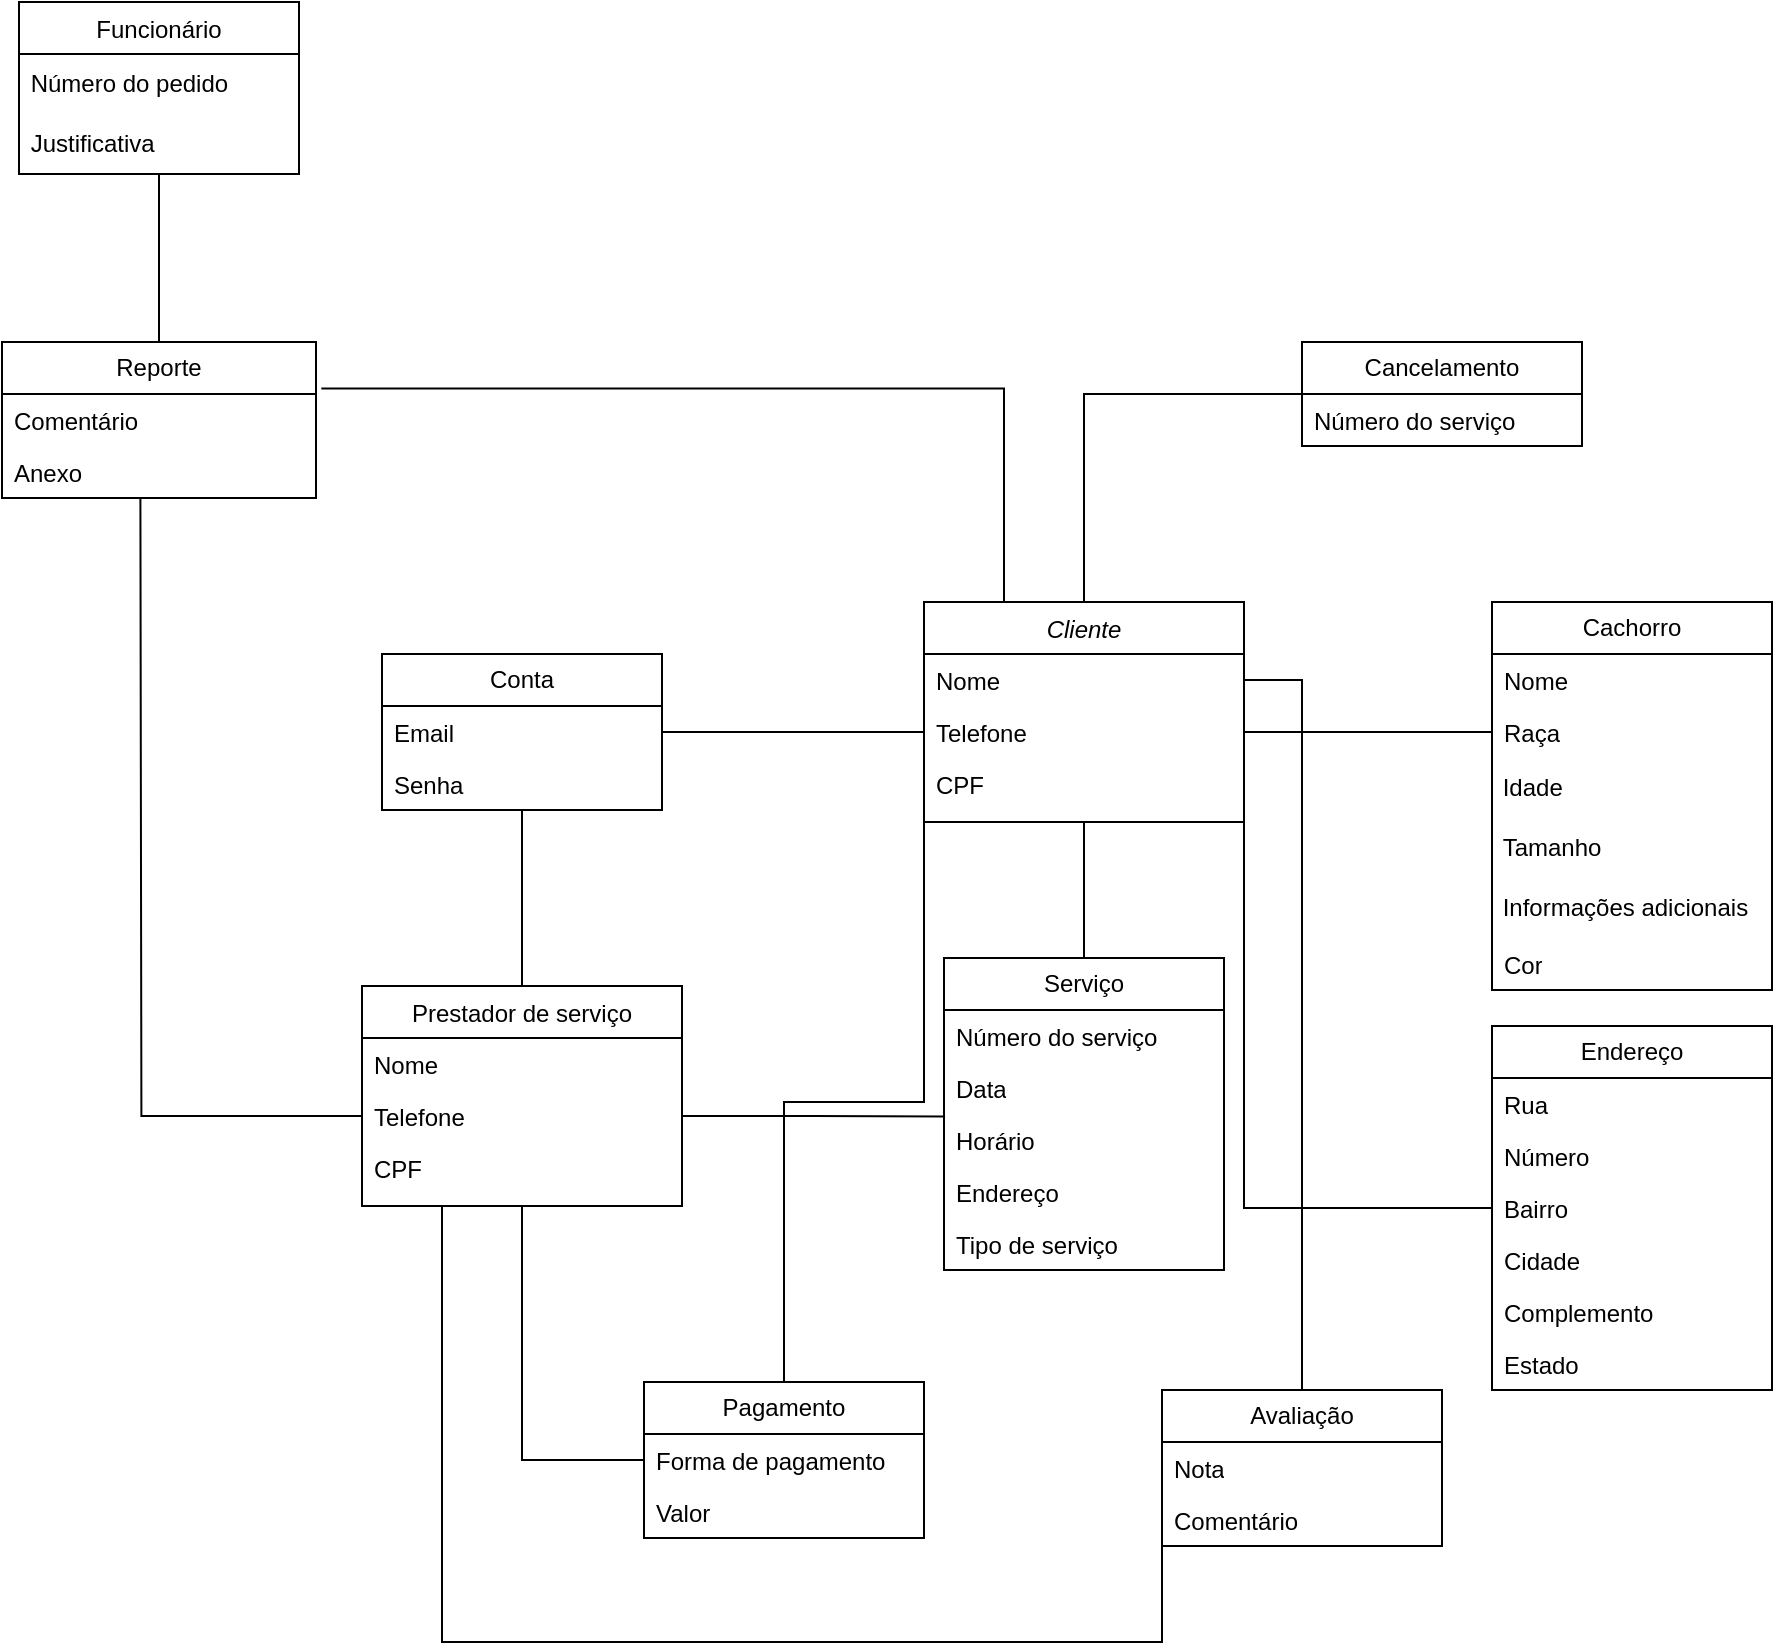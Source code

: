 <mxfile version="24.3.0" type="github">
  <diagram id="C5RBs43oDa-KdzZeNtuy" name="Page-1">
    <mxGraphModel dx="1500" dy="833" grid="1" gridSize="10" guides="1" tooltips="1" connect="1" arrows="1" fold="1" page="1" pageScale="1" pageWidth="1000" pageHeight="1000" math="0" shadow="0">
      <root>
        <mxCell id="WIyWlLk6GJQsqaUBKTNV-0" />
        <mxCell id="WIyWlLk6GJQsqaUBKTNV-1" parent="WIyWlLk6GJQsqaUBKTNV-0" />
        <mxCell id="B8XAivbCpf6IayKkzWBA-58" style="edgeStyle=orthogonalEdgeStyle;rounded=0;orthogonalLoop=1;jettySize=auto;html=1;exitX=0.5;exitY=1;exitDx=0;exitDy=0;entryX=0.5;entryY=0;entryDx=0;entryDy=0;endArrow=none;endFill=0;" edge="1" parent="WIyWlLk6GJQsqaUBKTNV-1" source="zkfFHV4jXpPFQw0GAbJ--0" target="B8XAivbCpf6IayKkzWBA-49">
          <mxGeometry relative="1" as="geometry" />
        </mxCell>
        <mxCell id="B8XAivbCpf6IayKkzWBA-60" style="edgeStyle=orthogonalEdgeStyle;rounded=0;orthogonalLoop=1;jettySize=auto;html=1;exitX=0.5;exitY=0;exitDx=0;exitDy=0;entryX=0;entryY=0.5;entryDx=0;entryDy=0;endArrow=none;endFill=0;" edge="1" parent="WIyWlLk6GJQsqaUBKTNV-1" source="zkfFHV4jXpPFQw0GAbJ--0" target="B8XAivbCpf6IayKkzWBA-24">
          <mxGeometry relative="1" as="geometry" />
        </mxCell>
        <mxCell id="B8XAivbCpf6IayKkzWBA-68" style="edgeStyle=orthogonalEdgeStyle;rounded=0;orthogonalLoop=1;jettySize=auto;html=1;exitX=1;exitY=1;exitDx=0;exitDy=0;entryX=0;entryY=0.5;entryDx=0;entryDy=0;endArrow=none;endFill=0;" edge="1" parent="WIyWlLk6GJQsqaUBKTNV-1" source="zkfFHV4jXpPFQw0GAbJ--0" target="B8XAivbCpf6IayKkzWBA-42">
          <mxGeometry relative="1" as="geometry" />
        </mxCell>
        <mxCell id="B8XAivbCpf6IayKkzWBA-70" style="edgeStyle=orthogonalEdgeStyle;rounded=0;orthogonalLoop=1;jettySize=auto;html=1;exitX=0;exitY=1;exitDx=0;exitDy=0;entryX=0.5;entryY=0;entryDx=0;entryDy=0;endArrow=none;endFill=0;" edge="1" parent="WIyWlLk6GJQsqaUBKTNV-1" source="zkfFHV4jXpPFQw0GAbJ--0" target="B8XAivbCpf6IayKkzWBA-32">
          <mxGeometry relative="1" as="geometry" />
        </mxCell>
        <mxCell id="zkfFHV4jXpPFQw0GAbJ--0" value="Cliente" style="swimlane;fontStyle=2;align=center;verticalAlign=top;childLayout=stackLayout;horizontal=1;startSize=26;horizontalStack=0;resizeParent=1;resizeLast=0;collapsible=1;marginBottom=0;rounded=0;shadow=0;strokeWidth=1;" parent="WIyWlLk6GJQsqaUBKTNV-1" vertex="1">
          <mxGeometry x="541" y="470" width="160" height="110" as="geometry">
            <mxRectangle x="230" y="140" width="160" height="26" as="alternateBounds" />
          </mxGeometry>
        </mxCell>
        <mxCell id="zkfFHV4jXpPFQw0GAbJ--1" value="Nome" style="text;align=left;verticalAlign=top;spacingLeft=4;spacingRight=4;overflow=hidden;rotatable=0;points=[[0,0.5],[1,0.5]];portConstraint=eastwest;" parent="zkfFHV4jXpPFQw0GAbJ--0" vertex="1">
          <mxGeometry y="26" width="160" height="26" as="geometry" />
        </mxCell>
        <mxCell id="zkfFHV4jXpPFQw0GAbJ--2" value="Telefone" style="text;align=left;verticalAlign=top;spacingLeft=4;spacingRight=4;overflow=hidden;rotatable=0;points=[[0,0.5],[1,0.5]];portConstraint=eastwest;rounded=0;shadow=0;html=0;" parent="zkfFHV4jXpPFQw0GAbJ--0" vertex="1">
          <mxGeometry y="52" width="160" height="26" as="geometry" />
        </mxCell>
        <mxCell id="B8XAivbCpf6IayKkzWBA-0" value="CPF" style="text;align=left;verticalAlign=top;spacingLeft=4;spacingRight=4;overflow=hidden;rotatable=0;points=[[0,0.5],[1,0.5]];portConstraint=eastwest;rounded=0;shadow=0;html=0;" vertex="1" parent="zkfFHV4jXpPFQw0GAbJ--0">
          <mxGeometry y="78" width="160" height="26" as="geometry" />
        </mxCell>
        <mxCell id="zkfFHV4jXpPFQw0GAbJ--13" value="Funcionário" style="swimlane;fontStyle=0;align=center;verticalAlign=top;childLayout=stackLayout;horizontal=1;startSize=26;horizontalStack=0;resizeParent=1;resizeLast=0;collapsible=1;marginBottom=0;rounded=0;shadow=0;strokeWidth=1;" parent="WIyWlLk6GJQsqaUBKTNV-1" vertex="1">
          <mxGeometry x="88.5" y="170" width="140" height="86" as="geometry">
            <mxRectangle x="340" y="380" width="170" height="26" as="alternateBounds" />
          </mxGeometry>
        </mxCell>
        <mxCell id="B8XAivbCpf6IayKkzWBA-36" value="&amp;nbsp;Número do pedido" style="text;html=1;align=left;verticalAlign=middle;resizable=0;points=[];autosize=1;strokeColor=none;fillColor=none;" vertex="1" parent="zkfFHV4jXpPFQw0GAbJ--13">
          <mxGeometry y="26" width="140" height="30" as="geometry" />
        </mxCell>
        <mxCell id="B8XAivbCpf6IayKkzWBA-37" value="&amp;nbsp;Justificativa" style="text;html=1;align=left;verticalAlign=middle;whiteSpace=wrap;rounded=0;" vertex="1" parent="zkfFHV4jXpPFQw0GAbJ--13">
          <mxGeometry y="56" width="140" height="30" as="geometry" />
        </mxCell>
        <mxCell id="B8XAivbCpf6IayKkzWBA-55" style="edgeStyle=orthogonalEdgeStyle;rounded=0;orthogonalLoop=1;jettySize=auto;html=1;exitX=0.5;exitY=0;exitDx=0;exitDy=0;endArrow=none;endFill=0;" edge="1" parent="WIyWlLk6GJQsqaUBKTNV-1" source="zkfFHV4jXpPFQw0GAbJ--17">
          <mxGeometry relative="1" as="geometry">
            <mxPoint x="340" y="574" as="targetPoint" />
          </mxGeometry>
        </mxCell>
        <mxCell id="zkfFHV4jXpPFQw0GAbJ--17" value="Prestador de serviço" style="swimlane;fontStyle=0;align=center;verticalAlign=top;childLayout=stackLayout;horizontal=1;startSize=26;horizontalStack=0;resizeParent=1;resizeLast=0;collapsible=1;marginBottom=0;rounded=0;shadow=0;strokeWidth=1;" parent="WIyWlLk6GJQsqaUBKTNV-1" vertex="1">
          <mxGeometry x="260" y="662" width="160" height="110" as="geometry">
            <mxRectangle x="550" y="140" width="160" height="26" as="alternateBounds" />
          </mxGeometry>
        </mxCell>
        <mxCell id="B8XAivbCpf6IayKkzWBA-3" value="Nome" style="text;align=left;verticalAlign=top;spacingLeft=4;spacingRight=4;overflow=hidden;rotatable=0;points=[[0,0.5],[1,0.5]];portConstraint=eastwest;" vertex="1" parent="zkfFHV4jXpPFQw0GAbJ--17">
          <mxGeometry y="26" width="160" height="26" as="geometry" />
        </mxCell>
        <mxCell id="B8XAivbCpf6IayKkzWBA-62" style="edgeStyle=orthogonalEdgeStyle;rounded=0;orthogonalLoop=1;jettySize=auto;html=1;exitX=0;exitY=0.5;exitDx=0;exitDy=0;endArrow=none;endFill=0;" edge="1" parent="zkfFHV4jXpPFQw0GAbJ--17" source="B8XAivbCpf6IayKkzWBA-4">
          <mxGeometry relative="1" as="geometry">
            <mxPoint x="-110.8" y="-244.4" as="targetPoint" />
          </mxGeometry>
        </mxCell>
        <mxCell id="B8XAivbCpf6IayKkzWBA-4" value="Telefone" style="text;align=left;verticalAlign=top;spacingLeft=4;spacingRight=4;overflow=hidden;rotatable=0;points=[[0,0.5],[1,0.5]];portConstraint=eastwest;rounded=0;shadow=0;html=0;" vertex="1" parent="zkfFHV4jXpPFQw0GAbJ--17">
          <mxGeometry y="52" width="160" height="26" as="geometry" />
        </mxCell>
        <mxCell id="B8XAivbCpf6IayKkzWBA-6" value="CPF" style="text;align=left;verticalAlign=top;spacingLeft=4;spacingRight=4;overflow=hidden;rotatable=0;points=[[0,0.5],[1,0.5]];portConstraint=eastwest;rounded=0;shadow=0;html=0;" vertex="1" parent="zkfFHV4jXpPFQw0GAbJ--17">
          <mxGeometry y="78" width="160" height="26" as="geometry" />
        </mxCell>
        <mxCell id="B8XAivbCpf6IayKkzWBA-13" value="Conta" style="swimlane;fontStyle=0;childLayout=stackLayout;horizontal=1;startSize=26;fillColor=none;horizontalStack=0;resizeParent=1;resizeParentMax=0;resizeLast=0;collapsible=1;marginBottom=0;whiteSpace=wrap;html=1;" vertex="1" parent="WIyWlLk6GJQsqaUBKTNV-1">
          <mxGeometry x="270" y="496" width="140" height="78" as="geometry" />
        </mxCell>
        <mxCell id="B8XAivbCpf6IayKkzWBA-14" value="Email" style="text;strokeColor=none;fillColor=none;align=left;verticalAlign=top;spacingLeft=4;spacingRight=4;overflow=hidden;rotatable=0;points=[[0,0.5],[1,0.5]];portConstraint=eastwest;whiteSpace=wrap;html=1;" vertex="1" parent="B8XAivbCpf6IayKkzWBA-13">
          <mxGeometry y="26" width="140" height="26" as="geometry" />
        </mxCell>
        <mxCell id="B8XAivbCpf6IayKkzWBA-15" value="Senha" style="text;strokeColor=none;fillColor=none;align=left;verticalAlign=top;spacingLeft=4;spacingRight=4;overflow=hidden;rotatable=0;points=[[0,0.5],[1,0.5]];portConstraint=eastwest;whiteSpace=wrap;html=1;" vertex="1" parent="B8XAivbCpf6IayKkzWBA-13">
          <mxGeometry y="52" width="140" height="26" as="geometry" />
        </mxCell>
        <mxCell id="B8XAivbCpf6IayKkzWBA-17" value="Cachorro" style="swimlane;fontStyle=0;childLayout=stackLayout;horizontal=1;startSize=26;fillColor=none;horizontalStack=0;resizeParent=1;resizeParentMax=0;resizeLast=0;collapsible=1;marginBottom=0;whiteSpace=wrap;html=1;" vertex="1" parent="WIyWlLk6GJQsqaUBKTNV-1">
          <mxGeometry x="825" y="470" width="140" height="194" as="geometry" />
        </mxCell>
        <mxCell id="B8XAivbCpf6IayKkzWBA-18" value="Nome" style="text;strokeColor=none;fillColor=none;align=left;verticalAlign=top;spacingLeft=4;spacingRight=4;overflow=hidden;rotatable=0;points=[[0,0.5],[1,0.5]];portConstraint=eastwest;whiteSpace=wrap;html=1;" vertex="1" parent="B8XAivbCpf6IayKkzWBA-17">
          <mxGeometry y="26" width="140" height="26" as="geometry" />
        </mxCell>
        <mxCell id="B8XAivbCpf6IayKkzWBA-19" value="Raça" style="text;strokeColor=none;fillColor=none;align=left;verticalAlign=top;spacingLeft=4;spacingRight=4;overflow=hidden;rotatable=0;points=[[0,0.5],[1,0.5]];portConstraint=eastwest;whiteSpace=wrap;html=1;" vertex="1" parent="B8XAivbCpf6IayKkzWBA-17">
          <mxGeometry y="52" width="140" height="26" as="geometry" />
        </mxCell>
        <mxCell id="B8XAivbCpf6IayKkzWBA-21" value="&amp;nbsp;Idade" style="text;html=1;align=left;verticalAlign=middle;whiteSpace=wrap;rounded=0;" vertex="1" parent="B8XAivbCpf6IayKkzWBA-17">
          <mxGeometry y="78" width="140" height="30" as="geometry" />
        </mxCell>
        <mxCell id="B8XAivbCpf6IayKkzWBA-22" value="&amp;nbsp;Tamanho" style="text;html=1;align=left;verticalAlign=middle;whiteSpace=wrap;rounded=0;" vertex="1" parent="B8XAivbCpf6IayKkzWBA-17">
          <mxGeometry y="108" width="140" height="30" as="geometry" />
        </mxCell>
        <mxCell id="B8XAivbCpf6IayKkzWBA-23" value="&amp;nbsp;Informações adicionais" style="text;html=1;align=left;verticalAlign=middle;whiteSpace=wrap;rounded=0;" vertex="1" parent="B8XAivbCpf6IayKkzWBA-17">
          <mxGeometry y="138" width="140" height="30" as="geometry" />
        </mxCell>
        <mxCell id="B8XAivbCpf6IayKkzWBA-20" value="Cor" style="text;strokeColor=none;fillColor=none;align=left;verticalAlign=top;spacingLeft=4;spacingRight=4;overflow=hidden;rotatable=0;points=[[0,0.5],[1,0.5]];portConstraint=eastwest;whiteSpace=wrap;html=1;" vertex="1" parent="B8XAivbCpf6IayKkzWBA-17">
          <mxGeometry y="168" width="140" height="26" as="geometry" />
        </mxCell>
        <mxCell id="B8XAivbCpf6IayKkzWBA-24" value="Cancelamento" style="swimlane;fontStyle=0;childLayout=stackLayout;horizontal=1;startSize=26;fillColor=none;horizontalStack=0;resizeParent=1;resizeParentMax=0;resizeLast=0;collapsible=1;marginBottom=0;whiteSpace=wrap;html=1;" vertex="1" parent="WIyWlLk6GJQsqaUBKTNV-1">
          <mxGeometry x="730" y="340" width="140" height="52" as="geometry" />
        </mxCell>
        <mxCell id="B8XAivbCpf6IayKkzWBA-25" value="Número do serviço" style="text;strokeColor=none;fillColor=none;align=left;verticalAlign=top;spacingLeft=4;spacingRight=4;overflow=hidden;rotatable=0;points=[[0,0.5],[1,0.5]];portConstraint=eastwest;whiteSpace=wrap;html=1;" vertex="1" parent="B8XAivbCpf6IayKkzWBA-24">
          <mxGeometry y="26" width="140" height="26" as="geometry" />
        </mxCell>
        <mxCell id="B8XAivbCpf6IayKkzWBA-28" value="Avaliação" style="swimlane;fontStyle=0;childLayout=stackLayout;horizontal=1;startSize=26;fillColor=none;horizontalStack=0;resizeParent=1;resizeParentMax=0;resizeLast=0;collapsible=1;marginBottom=0;whiteSpace=wrap;html=1;" vertex="1" parent="WIyWlLk6GJQsqaUBKTNV-1">
          <mxGeometry x="660" y="864" width="140" height="78" as="geometry" />
        </mxCell>
        <mxCell id="B8XAivbCpf6IayKkzWBA-29" value="Nota" style="text;strokeColor=none;fillColor=none;align=left;verticalAlign=top;spacingLeft=4;spacingRight=4;overflow=hidden;rotatable=0;points=[[0,0.5],[1,0.5]];portConstraint=eastwest;whiteSpace=wrap;html=1;" vertex="1" parent="B8XAivbCpf6IayKkzWBA-28">
          <mxGeometry y="26" width="140" height="26" as="geometry" />
        </mxCell>
        <mxCell id="B8XAivbCpf6IayKkzWBA-30" value="Comentário" style="text;strokeColor=none;fillColor=none;align=left;verticalAlign=top;spacingLeft=4;spacingRight=4;overflow=hidden;rotatable=0;points=[[0,0.5],[1,0.5]];portConstraint=eastwest;whiteSpace=wrap;html=1;" vertex="1" parent="B8XAivbCpf6IayKkzWBA-28">
          <mxGeometry y="52" width="140" height="26" as="geometry" />
        </mxCell>
        <mxCell id="B8XAivbCpf6IayKkzWBA-32" value="Pagamento" style="swimlane;fontStyle=0;childLayout=stackLayout;horizontal=1;startSize=26;fillColor=none;horizontalStack=0;resizeParent=1;resizeParentMax=0;resizeLast=0;collapsible=1;marginBottom=0;whiteSpace=wrap;html=1;" vertex="1" parent="WIyWlLk6GJQsqaUBKTNV-1">
          <mxGeometry x="401" y="860" width="140" height="78" as="geometry" />
        </mxCell>
        <mxCell id="B8XAivbCpf6IayKkzWBA-33" value="Forma de pagamento" style="text;strokeColor=none;fillColor=none;align=left;verticalAlign=top;spacingLeft=4;spacingRight=4;overflow=hidden;rotatable=0;points=[[0,0.5],[1,0.5]];portConstraint=eastwest;whiteSpace=wrap;html=1;" vertex="1" parent="B8XAivbCpf6IayKkzWBA-32">
          <mxGeometry y="26" width="140" height="26" as="geometry" />
        </mxCell>
        <mxCell id="B8XAivbCpf6IayKkzWBA-34" value="Valor" style="text;strokeColor=none;fillColor=none;align=left;verticalAlign=top;spacingLeft=4;spacingRight=4;overflow=hidden;rotatable=0;points=[[0,0.5],[1,0.5]];portConstraint=eastwest;whiteSpace=wrap;html=1;" vertex="1" parent="B8XAivbCpf6IayKkzWBA-32">
          <mxGeometry y="52" width="140" height="26" as="geometry" />
        </mxCell>
        <mxCell id="B8XAivbCpf6IayKkzWBA-38" value="Endereço" style="swimlane;fontStyle=0;childLayout=stackLayout;horizontal=1;startSize=26;fillColor=none;horizontalStack=0;resizeParent=1;resizeParentMax=0;resizeLast=0;collapsible=1;marginBottom=0;whiteSpace=wrap;html=1;" vertex="1" parent="WIyWlLk6GJQsqaUBKTNV-1">
          <mxGeometry x="825" y="682" width="140" height="182" as="geometry" />
        </mxCell>
        <mxCell id="B8XAivbCpf6IayKkzWBA-39" value="Rua" style="text;strokeColor=none;fillColor=none;align=left;verticalAlign=top;spacingLeft=4;spacingRight=4;overflow=hidden;rotatable=0;points=[[0,0.5],[1,0.5]];portConstraint=eastwest;whiteSpace=wrap;html=1;" vertex="1" parent="B8XAivbCpf6IayKkzWBA-38">
          <mxGeometry y="26" width="140" height="26" as="geometry" />
        </mxCell>
        <mxCell id="B8XAivbCpf6IayKkzWBA-40" value="Número" style="text;strokeColor=none;fillColor=none;align=left;verticalAlign=top;spacingLeft=4;spacingRight=4;overflow=hidden;rotatable=0;points=[[0,0.5],[1,0.5]];portConstraint=eastwest;whiteSpace=wrap;html=1;" vertex="1" parent="B8XAivbCpf6IayKkzWBA-38">
          <mxGeometry y="52" width="140" height="26" as="geometry" />
        </mxCell>
        <mxCell id="B8XAivbCpf6IayKkzWBA-42" value="Bairro" style="text;strokeColor=none;fillColor=none;align=left;verticalAlign=top;spacingLeft=4;spacingRight=4;overflow=hidden;rotatable=0;points=[[0,0.5],[1,0.5]];portConstraint=eastwest;whiteSpace=wrap;html=1;" vertex="1" parent="B8XAivbCpf6IayKkzWBA-38">
          <mxGeometry y="78" width="140" height="26" as="geometry" />
        </mxCell>
        <mxCell id="B8XAivbCpf6IayKkzWBA-43" value="Cidade" style="text;strokeColor=none;fillColor=none;align=left;verticalAlign=top;spacingLeft=4;spacingRight=4;overflow=hidden;rotatable=0;points=[[0,0.5],[1,0.5]];portConstraint=eastwest;whiteSpace=wrap;html=1;" vertex="1" parent="B8XAivbCpf6IayKkzWBA-38">
          <mxGeometry y="104" width="140" height="26" as="geometry" />
        </mxCell>
        <mxCell id="B8XAivbCpf6IayKkzWBA-41" value="Complemento" style="text;strokeColor=none;fillColor=none;align=left;verticalAlign=top;spacingLeft=4;spacingRight=4;overflow=hidden;rotatable=0;points=[[0,0.5],[1,0.5]];portConstraint=eastwest;whiteSpace=wrap;html=1;" vertex="1" parent="B8XAivbCpf6IayKkzWBA-38">
          <mxGeometry y="130" width="140" height="26" as="geometry" />
        </mxCell>
        <mxCell id="B8XAivbCpf6IayKkzWBA-44" value="Estado" style="text;strokeColor=none;fillColor=none;align=left;verticalAlign=top;spacingLeft=4;spacingRight=4;overflow=hidden;rotatable=0;points=[[0,0.5],[1,0.5]];portConstraint=eastwest;whiteSpace=wrap;html=1;" vertex="1" parent="B8XAivbCpf6IayKkzWBA-38">
          <mxGeometry y="156" width="140" height="26" as="geometry" />
        </mxCell>
        <mxCell id="B8XAivbCpf6IayKkzWBA-69" style="edgeStyle=orthogonalEdgeStyle;rounded=0;orthogonalLoop=1;jettySize=auto;html=1;exitX=0.5;exitY=0;exitDx=0;exitDy=0;entryX=0.5;entryY=1;entryDx=0;entryDy=0;endArrow=none;endFill=0;" edge="1" parent="WIyWlLk6GJQsqaUBKTNV-1" source="B8XAivbCpf6IayKkzWBA-45" target="B8XAivbCpf6IayKkzWBA-37">
          <mxGeometry relative="1" as="geometry" />
        </mxCell>
        <mxCell id="B8XAivbCpf6IayKkzWBA-45" value="Reporte" style="swimlane;fontStyle=0;childLayout=stackLayout;horizontal=1;startSize=26;fillColor=none;horizontalStack=0;resizeParent=1;resizeParentMax=0;resizeLast=0;collapsible=1;marginBottom=0;whiteSpace=wrap;html=1;" vertex="1" parent="WIyWlLk6GJQsqaUBKTNV-1">
          <mxGeometry x="80" y="340" width="157" height="78" as="geometry" />
        </mxCell>
        <mxCell id="B8XAivbCpf6IayKkzWBA-46" value="Comentário" style="text;strokeColor=none;fillColor=none;align=left;verticalAlign=top;spacingLeft=4;spacingRight=4;overflow=hidden;rotatable=0;points=[[0,0.5],[1,0.5]];portConstraint=eastwest;whiteSpace=wrap;html=1;" vertex="1" parent="B8XAivbCpf6IayKkzWBA-45">
          <mxGeometry y="26" width="157" height="26" as="geometry" />
        </mxCell>
        <mxCell id="B8XAivbCpf6IayKkzWBA-47" value="Anexo" style="text;strokeColor=none;fillColor=none;align=left;verticalAlign=top;spacingLeft=4;spacingRight=4;overflow=hidden;rotatable=0;points=[[0,0.5],[1,0.5]];portConstraint=eastwest;whiteSpace=wrap;html=1;" vertex="1" parent="B8XAivbCpf6IayKkzWBA-45">
          <mxGeometry y="52" width="157" height="26" as="geometry" />
        </mxCell>
        <mxCell id="B8XAivbCpf6IayKkzWBA-49" value="Serviço" style="swimlane;fontStyle=0;childLayout=stackLayout;horizontal=1;startSize=26;fillColor=none;horizontalStack=0;resizeParent=1;resizeParentMax=0;resizeLast=0;collapsible=1;marginBottom=0;whiteSpace=wrap;html=1;" vertex="1" parent="WIyWlLk6GJQsqaUBKTNV-1">
          <mxGeometry x="551" y="648" width="140" height="156" as="geometry" />
        </mxCell>
        <mxCell id="B8XAivbCpf6IayKkzWBA-50" value="Número do serviço" style="text;strokeColor=none;fillColor=none;align=left;verticalAlign=top;spacingLeft=4;spacingRight=4;overflow=hidden;rotatable=0;points=[[0,0.5],[1,0.5]];portConstraint=eastwest;whiteSpace=wrap;html=1;" vertex="1" parent="B8XAivbCpf6IayKkzWBA-49">
          <mxGeometry y="26" width="140" height="26" as="geometry" />
        </mxCell>
        <mxCell id="B8XAivbCpf6IayKkzWBA-51" value="Data" style="text;strokeColor=none;fillColor=none;align=left;verticalAlign=top;spacingLeft=4;spacingRight=4;overflow=hidden;rotatable=0;points=[[0,0.5],[1,0.5]];portConstraint=eastwest;whiteSpace=wrap;html=1;" vertex="1" parent="B8XAivbCpf6IayKkzWBA-49">
          <mxGeometry y="52" width="140" height="26" as="geometry" />
        </mxCell>
        <mxCell id="B8XAivbCpf6IayKkzWBA-52" value="Horário" style="text;strokeColor=none;fillColor=none;align=left;verticalAlign=top;spacingLeft=4;spacingRight=4;overflow=hidden;rotatable=0;points=[[0,0.5],[1,0.5]];portConstraint=eastwest;whiteSpace=wrap;html=1;" vertex="1" parent="B8XAivbCpf6IayKkzWBA-49">
          <mxGeometry y="78" width="140" height="26" as="geometry" />
        </mxCell>
        <mxCell id="B8XAivbCpf6IayKkzWBA-53" value="Endereço" style="text;strokeColor=none;fillColor=none;align=left;verticalAlign=top;spacingLeft=4;spacingRight=4;overflow=hidden;rotatable=0;points=[[0,0.5],[1,0.5]];portConstraint=eastwest;whiteSpace=wrap;html=1;" vertex="1" parent="B8XAivbCpf6IayKkzWBA-49">
          <mxGeometry y="104" width="140" height="26" as="geometry" />
        </mxCell>
        <mxCell id="B8XAivbCpf6IayKkzWBA-56" value="Tipo de serviço" style="text;strokeColor=none;fillColor=none;align=left;verticalAlign=top;spacingLeft=4;spacingRight=4;overflow=hidden;rotatable=0;points=[[0,0.5],[1,0.5]];portConstraint=eastwest;whiteSpace=wrap;html=1;" vertex="1" parent="B8XAivbCpf6IayKkzWBA-49">
          <mxGeometry y="130" width="140" height="26" as="geometry" />
        </mxCell>
        <mxCell id="B8XAivbCpf6IayKkzWBA-54" style="edgeStyle=orthogonalEdgeStyle;rounded=0;orthogonalLoop=1;jettySize=auto;html=1;exitX=1;exitY=0.5;exitDx=0;exitDy=0;entryX=0;entryY=0.5;entryDx=0;entryDy=0;endArrow=none;endFill=0;" edge="1" parent="WIyWlLk6GJQsqaUBKTNV-1" source="B8XAivbCpf6IayKkzWBA-14" target="zkfFHV4jXpPFQw0GAbJ--2">
          <mxGeometry relative="1" as="geometry" />
        </mxCell>
        <mxCell id="B8XAivbCpf6IayKkzWBA-57" style="edgeStyle=orthogonalEdgeStyle;rounded=0;orthogonalLoop=1;jettySize=auto;html=1;exitX=1;exitY=0.5;exitDx=0;exitDy=0;entryX=0;entryY=0.5;entryDx=0;entryDy=0;endArrow=none;endFill=0;" edge="1" parent="WIyWlLk6GJQsqaUBKTNV-1" source="zkfFHV4jXpPFQw0GAbJ--2" target="B8XAivbCpf6IayKkzWBA-19">
          <mxGeometry relative="1" as="geometry" />
        </mxCell>
        <mxCell id="B8XAivbCpf6IayKkzWBA-59" style="edgeStyle=orthogonalEdgeStyle;rounded=0;orthogonalLoop=1;jettySize=auto;html=1;exitX=1;exitY=0.5;exitDx=0;exitDy=0;entryX=0.004;entryY=1.046;entryDx=0;entryDy=0;entryPerimeter=0;endArrow=none;endFill=0;" edge="1" parent="WIyWlLk6GJQsqaUBKTNV-1" source="B8XAivbCpf6IayKkzWBA-4" target="B8XAivbCpf6IayKkzWBA-51">
          <mxGeometry relative="1" as="geometry" />
        </mxCell>
        <mxCell id="B8XAivbCpf6IayKkzWBA-63" style="edgeStyle=orthogonalEdgeStyle;rounded=0;orthogonalLoop=1;jettySize=auto;html=1;exitX=0.25;exitY=0;exitDx=0;exitDy=0;entryX=1.017;entryY=-0.108;entryDx=0;entryDy=0;entryPerimeter=0;endArrow=none;endFill=0;" edge="1" parent="WIyWlLk6GJQsqaUBKTNV-1" source="zkfFHV4jXpPFQw0GAbJ--0" target="B8XAivbCpf6IayKkzWBA-46">
          <mxGeometry relative="1" as="geometry" />
        </mxCell>
        <mxCell id="B8XAivbCpf6IayKkzWBA-71" style="edgeStyle=orthogonalEdgeStyle;rounded=0;orthogonalLoop=1;jettySize=auto;html=1;exitX=0;exitY=0.5;exitDx=0;exitDy=0;entryX=0.5;entryY=1;entryDx=0;entryDy=0;endArrow=none;endFill=0;" edge="1" parent="WIyWlLk6GJQsqaUBKTNV-1" source="B8XAivbCpf6IayKkzWBA-33" target="zkfFHV4jXpPFQw0GAbJ--17">
          <mxGeometry relative="1" as="geometry" />
        </mxCell>
        <mxCell id="B8XAivbCpf6IayKkzWBA-72" style="edgeStyle=orthogonalEdgeStyle;rounded=0;orthogonalLoop=1;jettySize=auto;html=1;exitX=1;exitY=0.5;exitDx=0;exitDy=0;entryX=0.5;entryY=0;entryDx=0;entryDy=0;endArrow=none;endFill=0;" edge="1" parent="WIyWlLk6GJQsqaUBKTNV-1" source="zkfFHV4jXpPFQw0GAbJ--1" target="B8XAivbCpf6IayKkzWBA-28">
          <mxGeometry relative="1" as="geometry" />
        </mxCell>
        <mxCell id="B8XAivbCpf6IayKkzWBA-73" style="edgeStyle=orthogonalEdgeStyle;rounded=0;orthogonalLoop=1;jettySize=auto;html=1;exitX=0;exitY=0.5;exitDx=0;exitDy=0;entryX=0.25;entryY=1;entryDx=0;entryDy=0;endArrow=none;endFill=0;" edge="1" parent="WIyWlLk6GJQsqaUBKTNV-1" source="B8XAivbCpf6IayKkzWBA-29" target="zkfFHV4jXpPFQw0GAbJ--17">
          <mxGeometry relative="1" as="geometry">
            <Array as="points">
              <mxPoint x="660" y="990" />
              <mxPoint x="300" y="990" />
            </Array>
          </mxGeometry>
        </mxCell>
      </root>
    </mxGraphModel>
  </diagram>
</mxfile>
